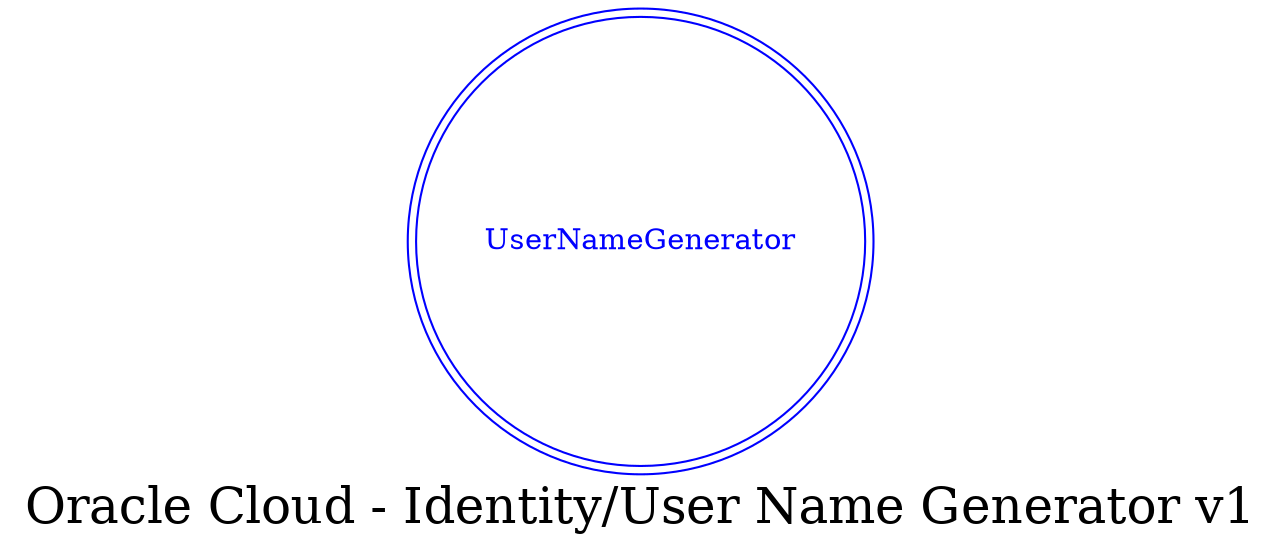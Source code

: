 digraph LexiconGraph {
graph[label="Oracle Cloud - Identity/User Name Generator v1", fontsize=24]
splines=true
"UserNameGenerator" [color=blue, fontcolor=blue, shape=doublecircle]
}

